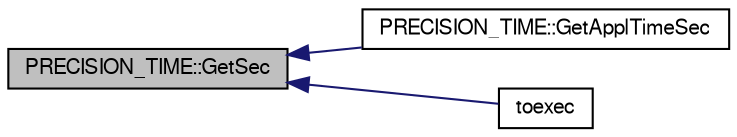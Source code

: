 digraph "PRECISION_TIME::GetSec"
{
  bgcolor="transparent";
  edge [fontname="FreeSans",fontsize="10",labelfontname="FreeSans",labelfontsize="10"];
  node [fontname="FreeSans",fontsize="10",shape=record];
  rankdir="LR";
  Node1 [label="PRECISION_TIME::GetSec",height=0.2,width=0.4,color="black", fillcolor="grey75", style="filled" fontcolor="black"];
  Node1 -> Node2 [dir="back",color="midnightblue",fontsize="10",style="solid",fontname="FreeSans"];
  Node2 [label="PRECISION_TIME::GetApplTimeSec",height=0.2,width=0.4,color="black",URL="$classPRECISION__TIME.html#ae34ddcd1be0d63d53fcae45b85c4719b"];
  Node1 -> Node3 [dir="back",color="midnightblue",fontsize="10",style="solid",fontname="FreeSans"];
  Node3 [label="toexec",height=0.2,width=0.4,color="black",URL="$maincopiercoller_8cpp.html#ab0629fc21e461baf1215bf4d1e816e93"];
}
